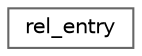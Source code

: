 digraph "Graphical Class Hierarchy"
{
 // LATEX_PDF_SIZE
  bgcolor="transparent";
  edge [fontname=Helvetica,fontsize=10,labelfontname=Helvetica,labelfontsize=10];
  node [fontname=Helvetica,fontsize=10,shape=box,height=0.2,width=0.4];
  rankdir="LR";
  Node0 [id="Node000000",label="rel_entry",height=0.2,width=0.4,color="grey40", fillcolor="white", style="filled",URL="$struct_c_o_f_f_i_1_1rel__entry.html",tooltip="PE relocation entry."];
}

